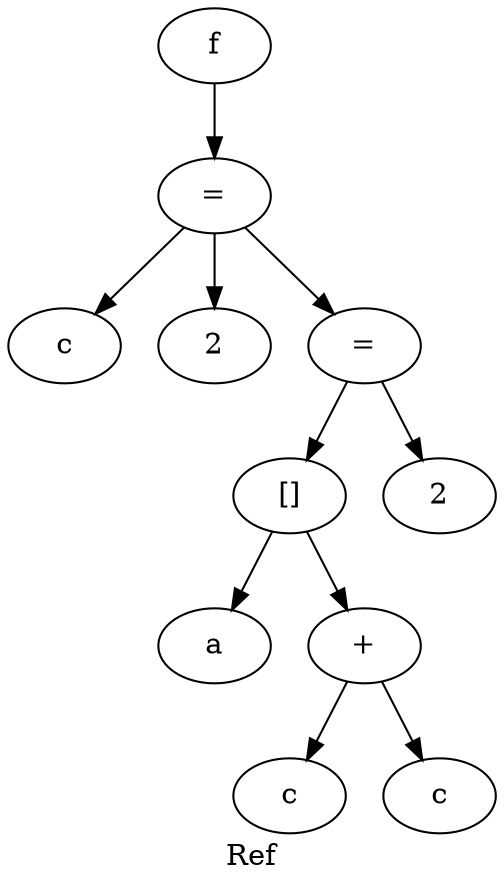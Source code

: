 digraph {
label="Ref";
x558fb6e1b360 -> x558fb6e1ab20
x558fb6e1ab20 -> x558fb6e1a960
x558fb6e1ab20 -> x558fb6e1aa40
x558fb6e1ab20 -> x558fb6e1b280
x558fb6e1b280 -> x558fb6e1b050
x558fb6e1b280 -> x558fb6e1b1a0
x558fb6e1b050 -> x558fb6e1afe0
x558fb6e1b050 -> x558fb6e1af70
x558fb6e1af70 -> x558fb6e1ad90
x558fb6e1af70 -> x558fb6e1af00
x558fb6e1b360 [label="f"];
x558fb6e1ab20 [label="="];
x558fb6e1a960 [label="c"];
x558fb6e1aa40 [label="2"];
x558fb6e1b280 [label="="];
x558fb6e1b050 [label="[]"];
x558fb6e1afe0 [label="a"];
x558fb6e1af70 [label="+"];
x558fb6e1ad90 [label="c"];
x558fb6e1af00 [label="c"];
x558fb6e1b1a0 [label="2"];
}
